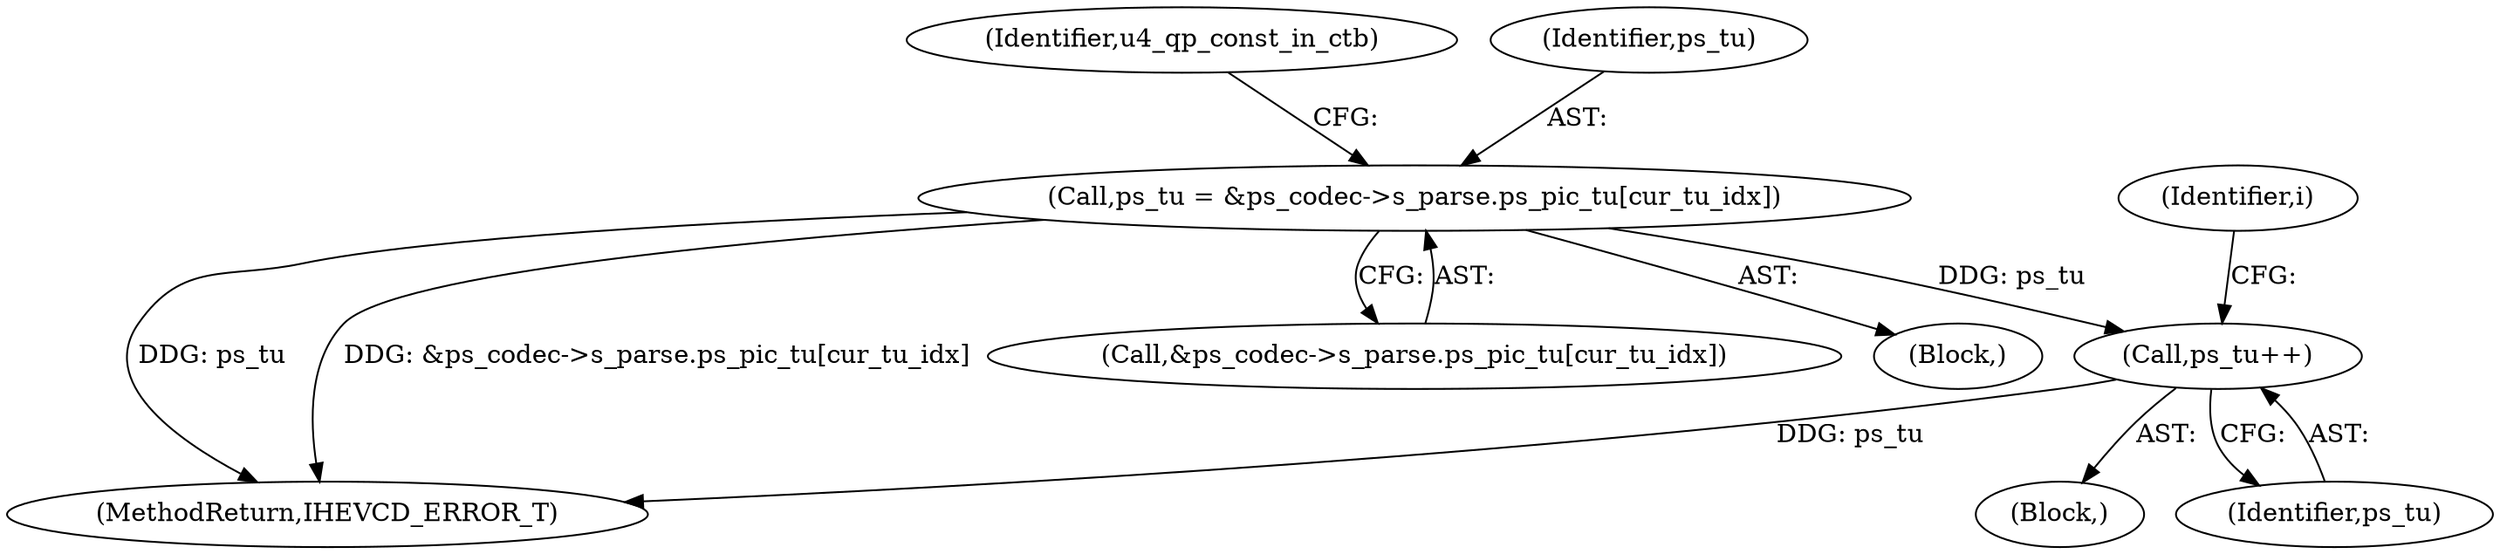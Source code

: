 digraph "0_Android_bcfc7124f6ef9f1ec128fb2e90de774a5b33d199_0@pointer" {
"1002748" [label="(Call,ps_tu++)"];
"1002716" [label="(Call,ps_tu = &ps_codec->s_parse.ps_pic_tu[cur_tu_idx])"];
"1005079" [label="(MethodReturn,IHEVCD_ERROR_T)"];
"1002748" [label="(Call,ps_tu++)"];
"1002749" [label="(Identifier,ps_tu)"];
"1002727" [label="(Identifier,u4_qp_const_in_ctb)"];
"1002717" [label="(Identifier,ps_tu)"];
"1002743" [label="(Identifier,i)"];
"1002745" [label="(Block,)"];
"1002718" [label="(Call,&ps_codec->s_parse.ps_pic_tu[cur_tu_idx])"];
"1002716" [label="(Call,ps_tu = &ps_codec->s_parse.ps_pic_tu[cur_tu_idx])"];
"1002556" [label="(Block,)"];
"1002748" -> "1002745"  [label="AST: "];
"1002748" -> "1002749"  [label="CFG: "];
"1002749" -> "1002748"  [label="AST: "];
"1002743" -> "1002748"  [label="CFG: "];
"1002748" -> "1005079"  [label="DDG: ps_tu"];
"1002716" -> "1002748"  [label="DDG: ps_tu"];
"1002716" -> "1002556"  [label="AST: "];
"1002716" -> "1002718"  [label="CFG: "];
"1002717" -> "1002716"  [label="AST: "];
"1002718" -> "1002716"  [label="AST: "];
"1002727" -> "1002716"  [label="CFG: "];
"1002716" -> "1005079"  [label="DDG: ps_tu"];
"1002716" -> "1005079"  [label="DDG: &ps_codec->s_parse.ps_pic_tu[cur_tu_idx]"];
}
